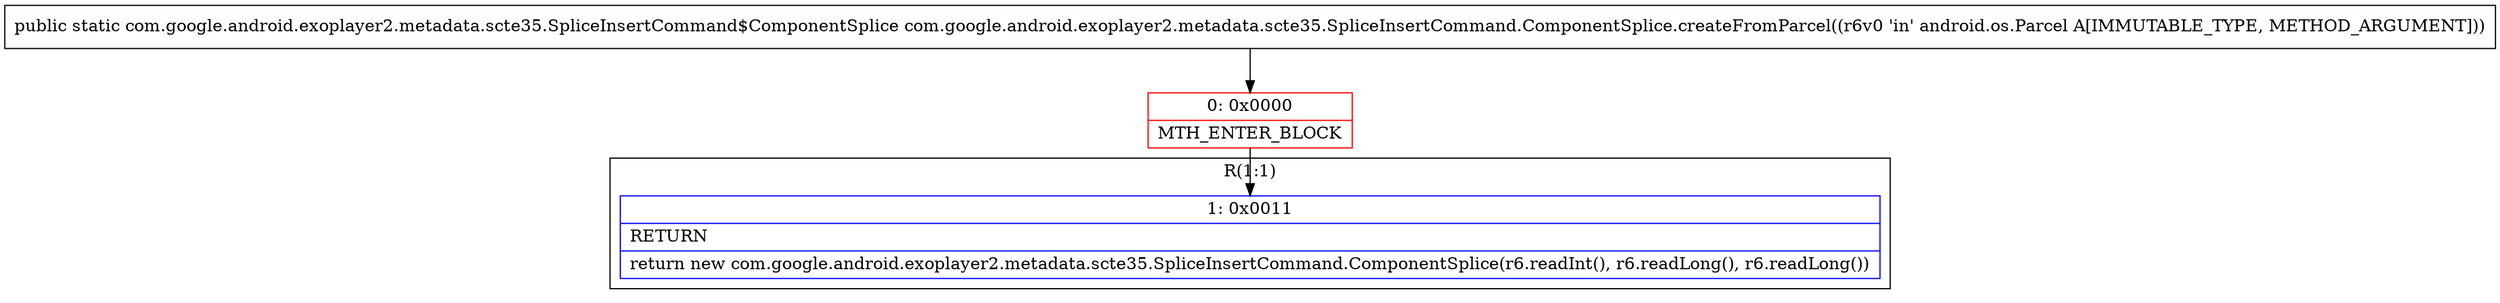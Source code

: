 digraph "CFG forcom.google.android.exoplayer2.metadata.scte35.SpliceInsertCommand.ComponentSplice.createFromParcel(Landroid\/os\/Parcel;)Lcom\/google\/android\/exoplayer2\/metadata\/scte35\/SpliceInsertCommand$ComponentSplice;" {
subgraph cluster_Region_255351619 {
label = "R(1:1)";
node [shape=record,color=blue];
Node_1 [shape=record,label="{1\:\ 0x0011|RETURN\l|return new com.google.android.exoplayer2.metadata.scte35.SpliceInsertCommand.ComponentSplice(r6.readInt(), r6.readLong(), r6.readLong())\l}"];
}
Node_0 [shape=record,color=red,label="{0\:\ 0x0000|MTH_ENTER_BLOCK\l}"];
MethodNode[shape=record,label="{public static com.google.android.exoplayer2.metadata.scte35.SpliceInsertCommand$ComponentSplice com.google.android.exoplayer2.metadata.scte35.SpliceInsertCommand.ComponentSplice.createFromParcel((r6v0 'in' android.os.Parcel A[IMMUTABLE_TYPE, METHOD_ARGUMENT])) }"];
MethodNode -> Node_0;
Node_0 -> Node_1;
}


